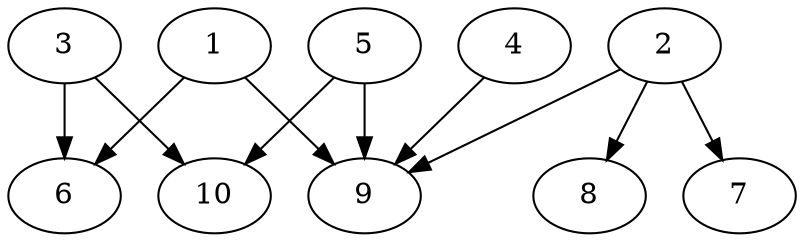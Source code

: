 // DAG automatically generated by daggen at Thu Oct  3 13:58:05 2019
// ./daggen --dot -n 10 --ccr 0.3 --fat 0.7 --regular 0.9 --density 0.7 --mindata 5242880 --maxdata 52428800 
digraph G {
  1 [size="160139947", alpha="0.01", expect_size="48041984"] 
  1 -> 6 [size ="48041984"]
  1 -> 9 [size ="48041984"]
  2 [size="59385173", alpha="0.11", expect_size="17815552"] 
  2 -> 7 [size ="17815552"]
  2 -> 8 [size ="17815552"]
  2 -> 9 [size ="17815552"]
  3 [size="89562453", alpha="0.12", expect_size="26868736"] 
  3 -> 6 [size ="26868736"]
  3 -> 10 [size ="26868736"]
  4 [size="75400533", alpha="0.07", expect_size="22620160"] 
  4 -> 9 [size ="22620160"]
  5 [size="120965120", alpha="0.07", expect_size="36289536"] 
  5 -> 9 [size ="36289536"]
  5 -> 10 [size ="36289536"]
  6 [size="173103787", alpha="0.19", expect_size="51931136"] 
  7 [size="93764267", alpha="0.10", expect_size="28129280"] 
  8 [size="160863573", alpha="0.11", expect_size="48259072"] 
  9 [size="120773973", alpha="0.12", expect_size="36232192"] 
  10 [size="38328320", alpha="0.06", expect_size="11498496"] 
}
